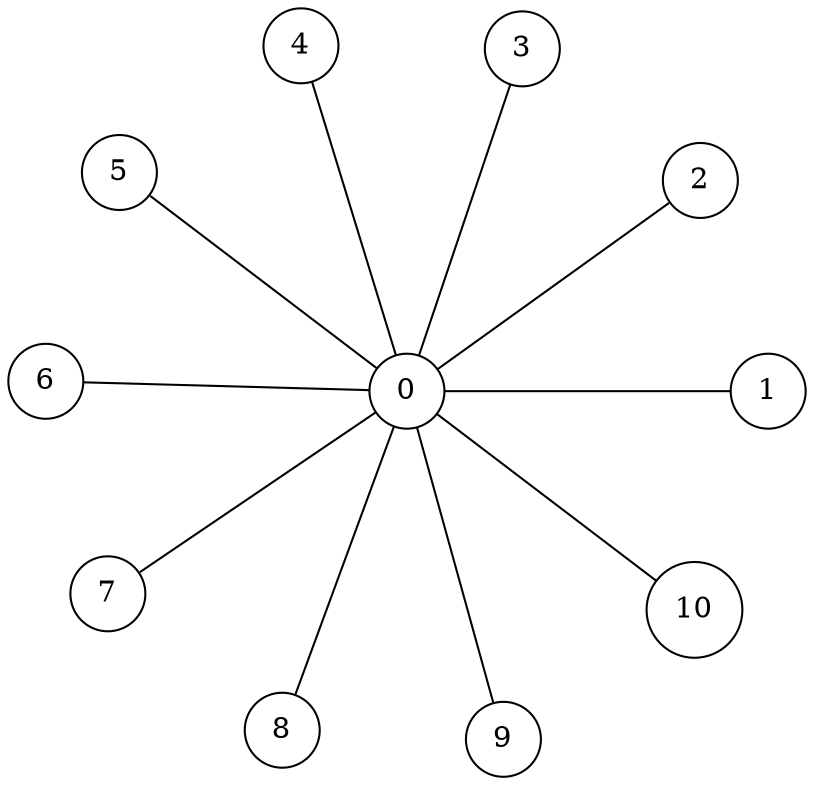 graph G {
layout=circo
node [shape=circle];
0;
1;
2;
3;
4;
5;
6;
7;
8;
9;
0 -- 1;
0 -- 2;
0 -- 3;
0 -- 4;
0 -- 5;
0 -- 6;
0 -- 7;
0 -- 8;
0 -- 9;
0--10;
}